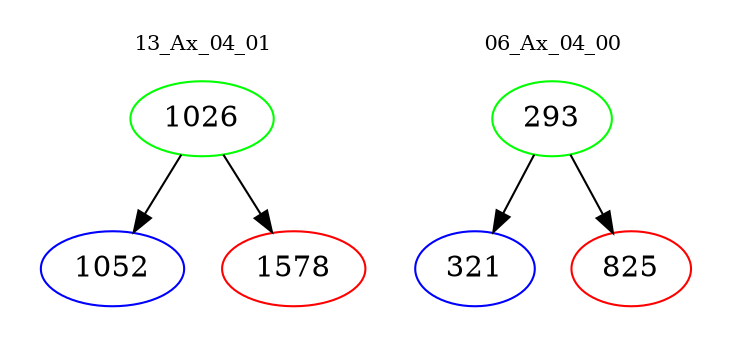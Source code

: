 digraph{
subgraph cluster_0 {
color = white
label = "13_Ax_04_01";
fontsize=10;
T0_1026 [label="1026", color="green"]
T0_1026 -> T0_1052 [color="black"]
T0_1052 [label="1052", color="blue"]
T0_1026 -> T0_1578 [color="black"]
T0_1578 [label="1578", color="red"]
}
subgraph cluster_1 {
color = white
label = "06_Ax_04_00";
fontsize=10;
T1_293 [label="293", color="green"]
T1_293 -> T1_321 [color="black"]
T1_321 [label="321", color="blue"]
T1_293 -> T1_825 [color="black"]
T1_825 [label="825", color="red"]
}
}

